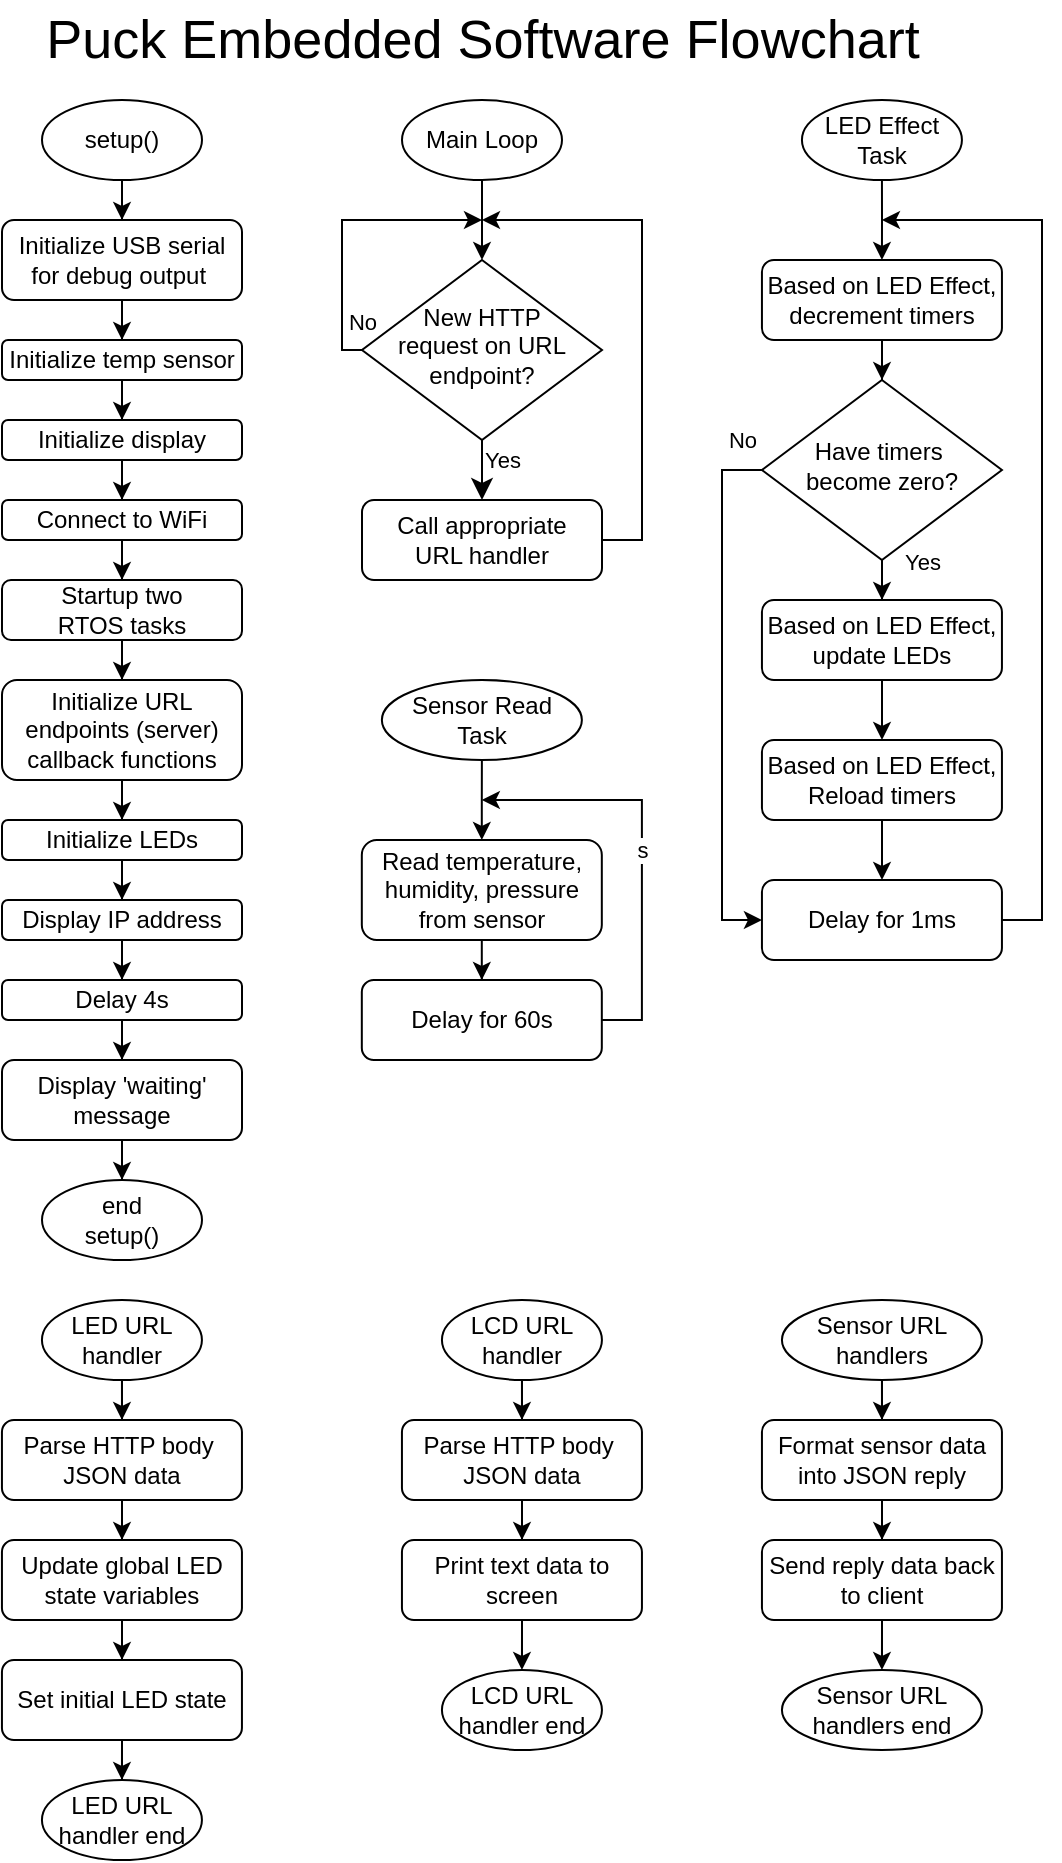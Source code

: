 <mxfile version="15.8.3" type="device"><diagram id="C5RBs43oDa-KdzZeNtuy" name="Page-1"><mxGraphModel dx="1673" dy="867" grid="1" gridSize="10" guides="1" tooltips="1" connect="1" arrows="1" fold="1" page="1" pageScale="1" pageWidth="827" pageHeight="1169" math="0" shadow="0"><root><mxCell id="WIyWlLk6GJQsqaUBKTNV-0"/><mxCell id="WIyWlLk6GJQsqaUBKTNV-1" parent="WIyWlLk6GJQsqaUBKTNV-0"/><mxCell id="BbyDvXOTvTQ9WrGBFp_w-5" style="edgeStyle=orthogonalEdgeStyle;rounded=0;orthogonalLoop=1;jettySize=auto;html=1;entryX=0.5;entryY=0;entryDx=0;entryDy=0;" edge="1" parent="WIyWlLk6GJQsqaUBKTNV-1" source="WIyWlLk6GJQsqaUBKTNV-3" target="WIyWlLk6GJQsqaUBKTNV-7"><mxGeometry relative="1" as="geometry"/></mxCell><mxCell id="WIyWlLk6GJQsqaUBKTNV-3" value="Initialize USB serial for debug output&amp;nbsp;" style="rounded=1;whiteSpace=wrap;html=1;fontSize=12;glass=0;strokeWidth=1;shadow=0;" parent="WIyWlLk6GJQsqaUBKTNV-1" vertex="1"><mxGeometry x="80" y="140" width="120" height="40" as="geometry"/></mxCell><mxCell id="BbyDvXOTvTQ9WrGBFp_w-7" style="edgeStyle=orthogonalEdgeStyle;rounded=0;orthogonalLoop=1;jettySize=auto;html=1;" edge="1" parent="WIyWlLk6GJQsqaUBKTNV-1" source="WIyWlLk6GJQsqaUBKTNV-7" target="BbyDvXOTvTQ9WrGBFp_w-6"><mxGeometry relative="1" as="geometry"/></mxCell><mxCell id="WIyWlLk6GJQsqaUBKTNV-7" value="Initialize temp sensor" style="rounded=1;whiteSpace=wrap;html=1;fontSize=12;glass=0;strokeWidth=1;shadow=0;" parent="WIyWlLk6GJQsqaUBKTNV-1" vertex="1"><mxGeometry x="80" y="200" width="120" height="20" as="geometry"/></mxCell><mxCell id="WIyWlLk6GJQsqaUBKTNV-9" value="Yes" style="edgeStyle=orthogonalEdgeStyle;rounded=0;html=1;jettySize=auto;orthogonalLoop=1;fontSize=11;endArrow=classic;endFill=1;endSize=8;strokeWidth=1;shadow=0;labelBackgroundColor=none;entryX=0.5;entryY=0;entryDx=0;entryDy=0;exitX=0.5;exitY=1;exitDx=0;exitDy=0;" parent="WIyWlLk6GJQsqaUBKTNV-1" source="WIyWlLk6GJQsqaUBKTNV-10" target="WIyWlLk6GJQsqaUBKTNV-12" edge="1"><mxGeometry x="-0.333" y="10" relative="1" as="geometry"><mxPoint as="offset"/><Array as="points"><mxPoint x="320" y="270"/><mxPoint x="320" y="270"/></Array></mxGeometry></mxCell><mxCell id="WIyWlLk6GJQsqaUBKTNV-10" value="New HTTP&lt;br&gt;request on URL endpoint?" style="rhombus;whiteSpace=wrap;html=1;shadow=0;fontFamily=Helvetica;fontSize=12;align=center;strokeWidth=1;spacing=6;spacingTop=-4;" parent="WIyWlLk6GJQsqaUBKTNV-1" vertex="1"><mxGeometry x="260" y="160" width="120" height="90" as="geometry"/></mxCell><mxCell id="BbyDvXOTvTQ9WrGBFp_w-30" style="edgeStyle=orthogonalEdgeStyle;rounded=0;orthogonalLoop=1;jettySize=auto;html=1;endArrow=classic;endFill=1;exitX=1;exitY=0.5;exitDx=0;exitDy=0;" edge="1" parent="WIyWlLk6GJQsqaUBKTNV-1" source="WIyWlLk6GJQsqaUBKTNV-12"><mxGeometry relative="1" as="geometry"><mxPoint x="320" y="140" as="targetPoint"/><Array as="points"><mxPoint x="400" y="300"/><mxPoint x="400" y="140"/></Array></mxGeometry></mxCell><mxCell id="WIyWlLk6GJQsqaUBKTNV-12" value="Call appropriate&lt;br&gt;URL handler" style="rounded=1;whiteSpace=wrap;html=1;fontSize=12;glass=0;strokeWidth=1;shadow=0;" parent="WIyWlLk6GJQsqaUBKTNV-1" vertex="1"><mxGeometry x="260" y="280" width="120" height="40" as="geometry"/></mxCell><mxCell id="BbyDvXOTvTQ9WrGBFp_w-0" value="Puck Embedded Software Flowchart" style="text;html=1;align=center;verticalAlign=middle;resizable=0;points=[];autosize=1;strokeColor=none;fillColor=none;rotation=0;fontSize=27;" vertex="1" parent="WIyWlLk6GJQsqaUBKTNV-1"><mxGeometry x="95" y="30" width="450" height="40" as="geometry"/></mxCell><mxCell id="BbyDvXOTvTQ9WrGBFp_w-4" style="edgeStyle=orthogonalEdgeStyle;rounded=0;orthogonalLoop=1;jettySize=auto;html=1;entryX=0.5;entryY=0;entryDx=0;entryDy=0;" edge="1" parent="WIyWlLk6GJQsqaUBKTNV-1" source="BbyDvXOTvTQ9WrGBFp_w-2" target="WIyWlLk6GJQsqaUBKTNV-3"><mxGeometry relative="1" as="geometry"/></mxCell><mxCell id="BbyDvXOTvTQ9WrGBFp_w-2" value="setup()" style="ellipse;whiteSpace=wrap;html=1;" vertex="1" parent="WIyWlLk6GJQsqaUBKTNV-1"><mxGeometry x="100" y="80" width="80" height="40" as="geometry"/></mxCell><mxCell id="BbyDvXOTvTQ9WrGBFp_w-22" style="edgeStyle=orthogonalEdgeStyle;rounded=0;orthogonalLoop=1;jettySize=auto;html=1;entryX=0.5;entryY=0;entryDx=0;entryDy=0;" edge="1" parent="WIyWlLk6GJQsqaUBKTNV-1" source="BbyDvXOTvTQ9WrGBFp_w-6" target="BbyDvXOTvTQ9WrGBFp_w-12"><mxGeometry relative="1" as="geometry"/></mxCell><mxCell id="BbyDvXOTvTQ9WrGBFp_w-6" value="Initialize display" style="rounded=1;whiteSpace=wrap;html=1;fontSize=12;glass=0;strokeWidth=1;shadow=0;" vertex="1" parent="WIyWlLk6GJQsqaUBKTNV-1"><mxGeometry x="80" y="240" width="120" height="20" as="geometry"/></mxCell><mxCell id="BbyDvXOTvTQ9WrGBFp_w-11" style="edgeStyle=orthogonalEdgeStyle;rounded=0;orthogonalLoop=1;jettySize=auto;html=1;" edge="1" parent="WIyWlLk6GJQsqaUBKTNV-1" source="BbyDvXOTvTQ9WrGBFp_w-8" target="BbyDvXOTvTQ9WrGBFp_w-9"><mxGeometry relative="1" as="geometry"/></mxCell><mxCell id="BbyDvXOTvTQ9WrGBFp_w-8" value="Startup two &lt;br&gt;RTOS tasks" style="rounded=1;whiteSpace=wrap;html=1;fontSize=12;glass=0;strokeWidth=1;shadow=0;" vertex="1" parent="WIyWlLk6GJQsqaUBKTNV-1"><mxGeometry x="80" y="320" width="120" height="30" as="geometry"/></mxCell><mxCell id="BbyDvXOTvTQ9WrGBFp_w-18" style="edgeStyle=orthogonalEdgeStyle;rounded=0;orthogonalLoop=1;jettySize=auto;html=1;" edge="1" parent="WIyWlLk6GJQsqaUBKTNV-1" source="BbyDvXOTvTQ9WrGBFp_w-9" target="BbyDvXOTvTQ9WrGBFp_w-14"><mxGeometry relative="1" as="geometry"/></mxCell><mxCell id="BbyDvXOTvTQ9WrGBFp_w-9" value="Initialize URL&lt;br&gt;endpoints (server)&lt;br&gt;callback functions" style="rounded=1;whiteSpace=wrap;html=1;fontSize=12;glass=0;strokeWidth=1;shadow=0;" vertex="1" parent="WIyWlLk6GJQsqaUBKTNV-1"><mxGeometry x="80" y="370" width="120" height="50" as="geometry"/></mxCell><mxCell id="BbyDvXOTvTQ9WrGBFp_w-23" style="edgeStyle=orthogonalEdgeStyle;rounded=0;orthogonalLoop=1;jettySize=auto;html=1;entryX=0.5;entryY=0;entryDx=0;entryDy=0;" edge="1" parent="WIyWlLk6GJQsqaUBKTNV-1" source="BbyDvXOTvTQ9WrGBFp_w-12" target="BbyDvXOTvTQ9WrGBFp_w-8"><mxGeometry relative="1" as="geometry"/></mxCell><mxCell id="BbyDvXOTvTQ9WrGBFp_w-12" value="Connect to WiFi" style="rounded=1;whiteSpace=wrap;html=1;fontSize=12;glass=0;strokeWidth=1;shadow=0;" vertex="1" parent="WIyWlLk6GJQsqaUBKTNV-1"><mxGeometry x="80" y="280" width="120" height="20" as="geometry"/></mxCell><mxCell id="BbyDvXOTvTQ9WrGBFp_w-19" style="edgeStyle=orthogonalEdgeStyle;rounded=0;orthogonalLoop=1;jettySize=auto;html=1;" edge="1" parent="WIyWlLk6GJQsqaUBKTNV-1" source="BbyDvXOTvTQ9WrGBFp_w-14" target="BbyDvXOTvTQ9WrGBFp_w-15"><mxGeometry relative="1" as="geometry"/></mxCell><mxCell id="BbyDvXOTvTQ9WrGBFp_w-14" value="Initialize LEDs" style="rounded=1;whiteSpace=wrap;html=1;fontSize=12;glass=0;strokeWidth=1;shadow=0;" vertex="1" parent="WIyWlLk6GJQsqaUBKTNV-1"><mxGeometry x="80" y="440" width="120" height="20" as="geometry"/></mxCell><mxCell id="BbyDvXOTvTQ9WrGBFp_w-20" style="edgeStyle=orthogonalEdgeStyle;rounded=0;orthogonalLoop=1;jettySize=auto;html=1;entryX=0.5;entryY=0;entryDx=0;entryDy=0;" edge="1" parent="WIyWlLk6GJQsqaUBKTNV-1" source="BbyDvXOTvTQ9WrGBFp_w-15" target="BbyDvXOTvTQ9WrGBFp_w-16"><mxGeometry relative="1" as="geometry"/></mxCell><mxCell id="BbyDvXOTvTQ9WrGBFp_w-15" value="Display IP address" style="rounded=1;whiteSpace=wrap;html=1;fontSize=12;glass=0;strokeWidth=1;shadow=0;" vertex="1" parent="WIyWlLk6GJQsqaUBKTNV-1"><mxGeometry x="80" y="480" width="120" height="20" as="geometry"/></mxCell><mxCell id="BbyDvXOTvTQ9WrGBFp_w-21" style="edgeStyle=orthogonalEdgeStyle;rounded=0;orthogonalLoop=1;jettySize=auto;html=1;" edge="1" parent="WIyWlLk6GJQsqaUBKTNV-1" source="BbyDvXOTvTQ9WrGBFp_w-16" target="BbyDvXOTvTQ9WrGBFp_w-17"><mxGeometry relative="1" as="geometry"/></mxCell><mxCell id="BbyDvXOTvTQ9WrGBFp_w-16" value="Delay 4s" style="rounded=1;whiteSpace=wrap;html=1;fontSize=12;glass=0;strokeWidth=1;shadow=0;" vertex="1" parent="WIyWlLk6GJQsqaUBKTNV-1"><mxGeometry x="80" y="520" width="120" height="20" as="geometry"/></mxCell><mxCell id="BbyDvXOTvTQ9WrGBFp_w-25" style="edgeStyle=orthogonalEdgeStyle;rounded=0;orthogonalLoop=1;jettySize=auto;html=1;" edge="1" parent="WIyWlLk6GJQsqaUBKTNV-1" source="BbyDvXOTvTQ9WrGBFp_w-17" target="BbyDvXOTvTQ9WrGBFp_w-24"><mxGeometry relative="1" as="geometry"/></mxCell><mxCell id="BbyDvXOTvTQ9WrGBFp_w-17" value="Display 'waiting'&lt;br&gt;message" style="rounded=1;whiteSpace=wrap;html=1;fontSize=12;glass=0;strokeWidth=1;shadow=0;" vertex="1" parent="WIyWlLk6GJQsqaUBKTNV-1"><mxGeometry x="80" y="560" width="120" height="40" as="geometry"/></mxCell><mxCell id="BbyDvXOTvTQ9WrGBFp_w-24" value="end&lt;br&gt;setup()" style="ellipse;whiteSpace=wrap;html=1;" vertex="1" parent="WIyWlLk6GJQsqaUBKTNV-1"><mxGeometry x="100" y="620" width="80" height="40" as="geometry"/></mxCell><mxCell id="BbyDvXOTvTQ9WrGBFp_w-27" style="edgeStyle=orthogonalEdgeStyle;rounded=0;orthogonalLoop=1;jettySize=auto;html=1;exitX=0;exitY=0.5;exitDx=0;exitDy=0;" edge="1" parent="WIyWlLk6GJQsqaUBKTNV-1" source="WIyWlLk6GJQsqaUBKTNV-10"><mxGeometry relative="1" as="geometry"><mxPoint x="320" y="140" as="targetPoint"/><Array as="points"><mxPoint x="250" y="205"/><mxPoint x="250" y="140"/></Array></mxGeometry></mxCell><mxCell id="BbyDvXOTvTQ9WrGBFp_w-28" value="No" style="edgeLabel;html=1;align=center;verticalAlign=middle;resizable=0;points=[];" vertex="1" connectable="0" parent="BbyDvXOTvTQ9WrGBFp_w-27"><mxGeometry x="-0.716" relative="1" as="geometry"><mxPoint x="10" y="-4" as="offset"/></mxGeometry></mxCell><mxCell id="BbyDvXOTvTQ9WrGBFp_w-29" style="edgeStyle=orthogonalEdgeStyle;rounded=0;orthogonalLoop=1;jettySize=auto;html=1;entryX=0.5;entryY=0;entryDx=0;entryDy=0;" edge="1" parent="WIyWlLk6GJQsqaUBKTNV-1" source="BbyDvXOTvTQ9WrGBFp_w-26" target="WIyWlLk6GJQsqaUBKTNV-10"><mxGeometry relative="1" as="geometry"/></mxCell><mxCell id="BbyDvXOTvTQ9WrGBFp_w-26" value="Main Loop" style="ellipse;whiteSpace=wrap;html=1;" vertex="1" parent="WIyWlLk6GJQsqaUBKTNV-1"><mxGeometry x="280" y="80" width="80" height="40" as="geometry"/></mxCell><mxCell id="BbyDvXOTvTQ9WrGBFp_w-33" value="s" style="edgeStyle=orthogonalEdgeStyle;rounded=0;orthogonalLoop=1;jettySize=auto;html=1;endArrow=classic;endFill=1;exitX=1;exitY=0.5;exitDx=0;exitDy=0;" edge="1" parent="WIyWlLk6GJQsqaUBKTNV-1" source="BbyDvXOTvTQ9WrGBFp_w-34"><mxGeometry relative="1" as="geometry"><mxPoint x="319.91" y="430" as="targetPoint"/><Array as="points"><mxPoint x="399.94" y="540"/><mxPoint x="399.94" y="430"/></Array></mxGeometry></mxCell><mxCell id="BbyDvXOTvTQ9WrGBFp_w-34" value="Delay for 60s" style="rounded=1;whiteSpace=wrap;html=1;fontSize=12;glass=0;strokeWidth=1;shadow=0;" vertex="1" parent="WIyWlLk6GJQsqaUBKTNV-1"><mxGeometry x="259.91" y="520" width="120" height="40" as="geometry"/></mxCell><mxCell id="BbyDvXOTvTQ9WrGBFp_w-37" style="edgeStyle=orthogonalEdgeStyle;rounded=0;orthogonalLoop=1;jettySize=auto;html=1;entryX=0.5;entryY=0;entryDx=0;entryDy=0;" edge="1" parent="WIyWlLk6GJQsqaUBKTNV-1" source="BbyDvXOTvTQ9WrGBFp_w-38"><mxGeometry relative="1" as="geometry"><mxPoint x="319.91" y="450" as="targetPoint"/></mxGeometry></mxCell><mxCell id="BbyDvXOTvTQ9WrGBFp_w-38" value="Sensor Read&lt;br&gt;Task" style="ellipse;whiteSpace=wrap;html=1;" vertex="1" parent="WIyWlLk6GJQsqaUBKTNV-1"><mxGeometry x="269.94" y="370" width="100" height="40" as="geometry"/></mxCell><mxCell id="BbyDvXOTvTQ9WrGBFp_w-41" style="edgeStyle=orthogonalEdgeStyle;rounded=0;orthogonalLoop=1;jettySize=auto;html=1;endArrow=classic;endFill=1;exitX=1;exitY=0.5;exitDx=0;exitDy=0;" edge="1" parent="WIyWlLk6GJQsqaUBKTNV-1" source="BbyDvXOTvTQ9WrGBFp_w-42"><mxGeometry relative="1" as="geometry"><mxPoint x="519.97" y="140" as="targetPoint"/><Array as="points"><mxPoint x="600" y="490"/><mxPoint x="600" y="140"/></Array></mxGeometry></mxCell><mxCell id="BbyDvXOTvTQ9WrGBFp_w-42" value="Delay for 1ms" style="rounded=1;whiteSpace=wrap;html=1;fontSize=12;glass=0;strokeWidth=1;shadow=0;" vertex="1" parent="WIyWlLk6GJQsqaUBKTNV-1"><mxGeometry x="459.97" y="470" width="120" height="40" as="geometry"/></mxCell><mxCell id="BbyDvXOTvTQ9WrGBFp_w-45" style="edgeStyle=orthogonalEdgeStyle;rounded=0;orthogonalLoop=1;jettySize=auto;html=1;entryX=0.5;entryY=0;entryDx=0;entryDy=0;" edge="1" parent="WIyWlLk6GJQsqaUBKTNV-1" source="BbyDvXOTvTQ9WrGBFp_w-46"><mxGeometry relative="1" as="geometry"><mxPoint x="519.97" y="160" as="targetPoint"/></mxGeometry></mxCell><mxCell id="BbyDvXOTvTQ9WrGBFp_w-46" value="LED Effect&lt;br&gt;Task" style="ellipse;whiteSpace=wrap;html=1;" vertex="1" parent="WIyWlLk6GJQsqaUBKTNV-1"><mxGeometry x="479.97" y="80" width="80" height="40" as="geometry"/></mxCell><mxCell id="BbyDvXOTvTQ9WrGBFp_w-48" style="edgeStyle=orthogonalEdgeStyle;rounded=0;orthogonalLoop=1;jettySize=auto;html=1;entryX=0.5;entryY=0;entryDx=0;entryDy=0;endArrow=classic;endFill=1;" edge="1" parent="WIyWlLk6GJQsqaUBKTNV-1" source="BbyDvXOTvTQ9WrGBFp_w-47" target="BbyDvXOTvTQ9WrGBFp_w-34"><mxGeometry relative="1" as="geometry"/></mxCell><mxCell id="BbyDvXOTvTQ9WrGBFp_w-47" value="Read temperature, humidity, pressure&lt;br&gt;from sensor" style="rounded=1;whiteSpace=wrap;html=1;fontSize=12;glass=0;strokeWidth=1;shadow=0;" vertex="1" parent="WIyWlLk6GJQsqaUBKTNV-1"><mxGeometry x="259.91" y="450" width="120" height="50" as="geometry"/></mxCell><mxCell id="BbyDvXOTvTQ9WrGBFp_w-61" style="edgeStyle=orthogonalEdgeStyle;rounded=0;orthogonalLoop=1;jettySize=auto;html=1;endArrow=classic;endFill=1;" edge="1" parent="WIyWlLk6GJQsqaUBKTNV-1" source="BbyDvXOTvTQ9WrGBFp_w-49" target="BbyDvXOTvTQ9WrGBFp_w-54"><mxGeometry relative="1" as="geometry"/></mxCell><mxCell id="BbyDvXOTvTQ9WrGBFp_w-49" value="Based on LED Effect,&lt;br&gt;decrement timers" style="rounded=1;whiteSpace=wrap;html=1;fontSize=12;glass=0;strokeWidth=1;shadow=0;" vertex="1" parent="WIyWlLk6GJQsqaUBKTNV-1"><mxGeometry x="459.97" y="160" width="120" height="40" as="geometry"/></mxCell><mxCell id="BbyDvXOTvTQ9WrGBFp_w-55" style="edgeStyle=orthogonalEdgeStyle;rounded=0;orthogonalLoop=1;jettySize=auto;html=1;endArrow=classic;endFill=1;" edge="1" parent="WIyWlLk6GJQsqaUBKTNV-1" source="BbyDvXOTvTQ9WrGBFp_w-51" target="BbyDvXOTvTQ9WrGBFp_w-52"><mxGeometry relative="1" as="geometry"/></mxCell><mxCell id="BbyDvXOTvTQ9WrGBFp_w-51" value="Based on LED Effect,&lt;br&gt;update LEDs" style="rounded=1;whiteSpace=wrap;html=1;fontSize=12;glass=0;strokeWidth=1;shadow=0;" vertex="1" parent="WIyWlLk6GJQsqaUBKTNV-1"><mxGeometry x="459.97" y="330" width="120" height="40" as="geometry"/></mxCell><mxCell id="BbyDvXOTvTQ9WrGBFp_w-56" style="edgeStyle=orthogonalEdgeStyle;rounded=0;orthogonalLoop=1;jettySize=auto;html=1;endArrow=classic;endFill=1;" edge="1" parent="WIyWlLk6GJQsqaUBKTNV-1" source="BbyDvXOTvTQ9WrGBFp_w-52" target="BbyDvXOTvTQ9WrGBFp_w-42"><mxGeometry relative="1" as="geometry"/></mxCell><mxCell id="BbyDvXOTvTQ9WrGBFp_w-52" value="Based on LED Effect,&lt;br&gt;Reload timers" style="rounded=1;whiteSpace=wrap;html=1;fontSize=12;glass=0;strokeWidth=1;shadow=0;" vertex="1" parent="WIyWlLk6GJQsqaUBKTNV-1"><mxGeometry x="459.97" y="400" width="120" height="40" as="geometry"/></mxCell><mxCell id="BbyDvXOTvTQ9WrGBFp_w-57" style="edgeStyle=orthogonalEdgeStyle;rounded=0;orthogonalLoop=1;jettySize=auto;html=1;endArrow=classic;endFill=1;" edge="1" parent="WIyWlLk6GJQsqaUBKTNV-1" source="BbyDvXOTvTQ9WrGBFp_w-54" target="BbyDvXOTvTQ9WrGBFp_w-51"><mxGeometry relative="1" as="geometry"/></mxCell><mxCell id="BbyDvXOTvTQ9WrGBFp_w-58" value="Yes" style="edgeLabel;html=1;align=center;verticalAlign=middle;resizable=0;points=[];" vertex="1" connectable="0" parent="BbyDvXOTvTQ9WrGBFp_w-57"><mxGeometry x="0.115" relative="1" as="geometry"><mxPoint x="20" y="-6" as="offset"/></mxGeometry></mxCell><mxCell id="BbyDvXOTvTQ9WrGBFp_w-59" style="edgeStyle=orthogonalEdgeStyle;rounded=0;orthogonalLoop=1;jettySize=auto;html=1;entryX=0;entryY=0.5;entryDx=0;entryDy=0;endArrow=classic;endFill=1;" edge="1" parent="WIyWlLk6GJQsqaUBKTNV-1" source="BbyDvXOTvTQ9WrGBFp_w-54" target="BbyDvXOTvTQ9WrGBFp_w-42"><mxGeometry relative="1" as="geometry"><Array as="points"><mxPoint x="440.0" y="265"/><mxPoint x="440.0" y="490"/></Array></mxGeometry></mxCell><mxCell id="BbyDvXOTvTQ9WrGBFp_w-60" value="No" style="edgeLabel;html=1;align=center;verticalAlign=middle;resizable=0;points=[];" vertex="1" connectable="0" parent="BbyDvXOTvTQ9WrGBFp_w-59"><mxGeometry x="-0.291" relative="1" as="geometry"><mxPoint x="10" y="-89" as="offset"/></mxGeometry></mxCell><mxCell id="BbyDvXOTvTQ9WrGBFp_w-54" value="Have timers&amp;nbsp;&lt;br&gt;become zero?" style="rhombus;whiteSpace=wrap;html=1;shadow=0;fontFamily=Helvetica;fontSize=12;align=center;strokeWidth=1;spacing=6;spacingTop=-4;" vertex="1" parent="WIyWlLk6GJQsqaUBKTNV-1"><mxGeometry x="459.97" y="220" width="120" height="90" as="geometry"/></mxCell><mxCell id="BbyDvXOTvTQ9WrGBFp_w-62" value="LED URL&lt;br&gt;handler end" style="ellipse;whiteSpace=wrap;html=1;" vertex="1" parent="WIyWlLk6GJQsqaUBKTNV-1"><mxGeometry x="99.97" y="920" width="80" height="40" as="geometry"/></mxCell><mxCell id="BbyDvXOTvTQ9WrGBFp_w-68" style="edgeStyle=orthogonalEdgeStyle;rounded=0;orthogonalLoop=1;jettySize=auto;html=1;endArrow=classic;endFill=1;" edge="1" parent="WIyWlLk6GJQsqaUBKTNV-1" source="BbyDvXOTvTQ9WrGBFp_w-63" target="BbyDvXOTvTQ9WrGBFp_w-64"><mxGeometry relative="1" as="geometry"/></mxCell><mxCell id="BbyDvXOTvTQ9WrGBFp_w-63" value="Parse HTTP body&amp;nbsp;&lt;br&gt;JSON data" style="rounded=1;whiteSpace=wrap;html=1;fontSize=12;glass=0;strokeWidth=1;shadow=0;" vertex="1" parent="WIyWlLk6GJQsqaUBKTNV-1"><mxGeometry x="79.97" y="740" width="120" height="40" as="geometry"/></mxCell><mxCell id="BbyDvXOTvTQ9WrGBFp_w-67" style="edgeStyle=orthogonalEdgeStyle;rounded=0;orthogonalLoop=1;jettySize=auto;html=1;endArrow=classic;endFill=1;" edge="1" parent="WIyWlLk6GJQsqaUBKTNV-1" source="BbyDvXOTvTQ9WrGBFp_w-64" target="BbyDvXOTvTQ9WrGBFp_w-65"><mxGeometry relative="1" as="geometry"/></mxCell><mxCell id="BbyDvXOTvTQ9WrGBFp_w-64" value="Update global LED&lt;br&gt;state variables" style="rounded=1;whiteSpace=wrap;html=1;fontSize=12;glass=0;strokeWidth=1;shadow=0;" vertex="1" parent="WIyWlLk6GJQsqaUBKTNV-1"><mxGeometry x="79.97" y="800" width="120" height="40" as="geometry"/></mxCell><mxCell id="BbyDvXOTvTQ9WrGBFp_w-70" style="edgeStyle=orthogonalEdgeStyle;rounded=0;orthogonalLoop=1;jettySize=auto;html=1;endArrow=classic;endFill=1;" edge="1" parent="WIyWlLk6GJQsqaUBKTNV-1" source="BbyDvXOTvTQ9WrGBFp_w-65" target="BbyDvXOTvTQ9WrGBFp_w-62"><mxGeometry relative="1" as="geometry"/></mxCell><mxCell id="BbyDvXOTvTQ9WrGBFp_w-65" value="Set initial LED state" style="rounded=1;whiteSpace=wrap;html=1;fontSize=12;glass=0;strokeWidth=1;shadow=0;" vertex="1" parent="WIyWlLk6GJQsqaUBKTNV-1"><mxGeometry x="79.97" y="860" width="120" height="40" as="geometry"/></mxCell><mxCell id="BbyDvXOTvTQ9WrGBFp_w-71" style="edgeStyle=orthogonalEdgeStyle;rounded=0;orthogonalLoop=1;jettySize=auto;html=1;entryX=0.5;entryY=0;entryDx=0;entryDy=0;endArrow=classic;endFill=1;" edge="1" parent="WIyWlLk6GJQsqaUBKTNV-1" source="BbyDvXOTvTQ9WrGBFp_w-69" target="BbyDvXOTvTQ9WrGBFp_w-63"><mxGeometry relative="1" as="geometry"/></mxCell><mxCell id="BbyDvXOTvTQ9WrGBFp_w-69" value="LED URL&lt;br&gt;handler" style="ellipse;whiteSpace=wrap;html=1;" vertex="1" parent="WIyWlLk6GJQsqaUBKTNV-1"><mxGeometry x="99.97" y="680" width="80" height="40" as="geometry"/></mxCell><mxCell id="BbyDvXOTvTQ9WrGBFp_w-72" value="LCD URL&lt;br&gt;handler end" style="ellipse;whiteSpace=wrap;html=1;" vertex="1" parent="WIyWlLk6GJQsqaUBKTNV-1"><mxGeometry x="299.97" y="865" width="80" height="40" as="geometry"/></mxCell><mxCell id="BbyDvXOTvTQ9WrGBFp_w-73" style="edgeStyle=orthogonalEdgeStyle;rounded=0;orthogonalLoop=1;jettySize=auto;html=1;endArrow=classic;endFill=1;" edge="1" parent="WIyWlLk6GJQsqaUBKTNV-1" source="BbyDvXOTvTQ9WrGBFp_w-74" target="BbyDvXOTvTQ9WrGBFp_w-76"><mxGeometry relative="1" as="geometry"/></mxCell><mxCell id="BbyDvXOTvTQ9WrGBFp_w-74" value="Parse HTTP body&amp;nbsp;&lt;br&gt;JSON data" style="rounded=1;whiteSpace=wrap;html=1;fontSize=12;glass=0;strokeWidth=1;shadow=0;" vertex="1" parent="WIyWlLk6GJQsqaUBKTNV-1"><mxGeometry x="279.97" y="740" width="120" height="40" as="geometry"/></mxCell><mxCell id="BbyDvXOTvTQ9WrGBFp_w-75" style="edgeStyle=orthogonalEdgeStyle;rounded=0;orthogonalLoop=1;jettySize=auto;html=1;endArrow=classic;endFill=1;entryX=0.5;entryY=0;entryDx=0;entryDy=0;" edge="1" parent="WIyWlLk6GJQsqaUBKTNV-1" source="BbyDvXOTvTQ9WrGBFp_w-76" target="BbyDvXOTvTQ9WrGBFp_w-72"><mxGeometry relative="1" as="geometry"><mxPoint x="339.999" y="860" as="targetPoint"/></mxGeometry></mxCell><mxCell id="BbyDvXOTvTQ9WrGBFp_w-76" value="Print text data to&lt;br&gt;screen" style="rounded=1;whiteSpace=wrap;html=1;fontSize=12;glass=0;strokeWidth=1;shadow=0;" vertex="1" parent="WIyWlLk6GJQsqaUBKTNV-1"><mxGeometry x="279.97" y="800" width="120" height="40" as="geometry"/></mxCell><mxCell id="BbyDvXOTvTQ9WrGBFp_w-79" style="edgeStyle=orthogonalEdgeStyle;rounded=0;orthogonalLoop=1;jettySize=auto;html=1;entryX=0.5;entryY=0;entryDx=0;entryDy=0;endArrow=classic;endFill=1;" edge="1" parent="WIyWlLk6GJQsqaUBKTNV-1" source="BbyDvXOTvTQ9WrGBFp_w-80" target="BbyDvXOTvTQ9WrGBFp_w-74"><mxGeometry relative="1" as="geometry"/></mxCell><mxCell id="BbyDvXOTvTQ9WrGBFp_w-80" value="LCD URL&lt;br&gt;handler" style="ellipse;whiteSpace=wrap;html=1;" vertex="1" parent="WIyWlLk6GJQsqaUBKTNV-1"><mxGeometry x="299.97" y="680" width="80" height="40" as="geometry"/></mxCell><mxCell id="BbyDvXOTvTQ9WrGBFp_w-81" value="Sensor URL&lt;br&gt;handlers end" style="ellipse;whiteSpace=wrap;html=1;" vertex="1" parent="WIyWlLk6GJQsqaUBKTNV-1"><mxGeometry x="469.97" y="865" width="100" height="40" as="geometry"/></mxCell><mxCell id="BbyDvXOTvTQ9WrGBFp_w-82" style="edgeStyle=orthogonalEdgeStyle;rounded=0;orthogonalLoop=1;jettySize=auto;html=1;endArrow=classic;endFill=1;" edge="1" parent="WIyWlLk6GJQsqaUBKTNV-1" source="BbyDvXOTvTQ9WrGBFp_w-83" target="BbyDvXOTvTQ9WrGBFp_w-85"><mxGeometry relative="1" as="geometry"/></mxCell><mxCell id="BbyDvXOTvTQ9WrGBFp_w-83" value="Format sensor data&lt;br&gt;into JSON reply" style="rounded=1;whiteSpace=wrap;html=1;fontSize=12;glass=0;strokeWidth=1;shadow=0;" vertex="1" parent="WIyWlLk6GJQsqaUBKTNV-1"><mxGeometry x="459.97" y="740" width="120" height="40" as="geometry"/></mxCell><mxCell id="BbyDvXOTvTQ9WrGBFp_w-84" style="edgeStyle=orthogonalEdgeStyle;rounded=0;orthogonalLoop=1;jettySize=auto;html=1;endArrow=classic;endFill=1;entryX=0.5;entryY=0;entryDx=0;entryDy=0;" edge="1" parent="WIyWlLk6GJQsqaUBKTNV-1" source="BbyDvXOTvTQ9WrGBFp_w-85" target="BbyDvXOTvTQ9WrGBFp_w-81"><mxGeometry relative="1" as="geometry"><mxPoint x="519.999" y="860" as="targetPoint"/></mxGeometry></mxCell><mxCell id="BbyDvXOTvTQ9WrGBFp_w-85" value="Send reply data back&lt;br&gt;to client" style="rounded=1;whiteSpace=wrap;html=1;fontSize=12;glass=0;strokeWidth=1;shadow=0;" vertex="1" parent="WIyWlLk6GJQsqaUBKTNV-1"><mxGeometry x="459.97" y="800" width="120" height="40" as="geometry"/></mxCell><mxCell id="BbyDvXOTvTQ9WrGBFp_w-86" style="edgeStyle=orthogonalEdgeStyle;rounded=0;orthogonalLoop=1;jettySize=auto;html=1;entryX=0.5;entryY=0;entryDx=0;entryDy=0;endArrow=classic;endFill=1;" edge="1" parent="WIyWlLk6GJQsqaUBKTNV-1" source="BbyDvXOTvTQ9WrGBFp_w-87" target="BbyDvXOTvTQ9WrGBFp_w-83"><mxGeometry relative="1" as="geometry"/></mxCell><mxCell id="BbyDvXOTvTQ9WrGBFp_w-87" value="Sensor URL&lt;br&gt;handlers" style="ellipse;whiteSpace=wrap;html=1;" vertex="1" parent="WIyWlLk6GJQsqaUBKTNV-1"><mxGeometry x="469.97" y="680" width="100" height="40" as="geometry"/></mxCell></root></mxGraphModel></diagram></mxfile>